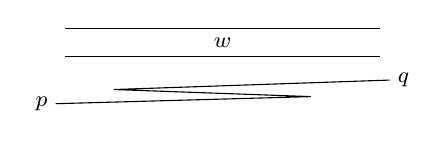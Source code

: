 \begin{tikzpicture}[tapeseg/.style={minimum height=1.2em,minimum width=1.5em,outer sep=0pt,node distance=0pt}]
	\footnotesize
	\node[tapeseg] (w) {$w$};
	\draw	([xshift=-2cm]w.north) -- ([xshift=+2cm]w.north)
		([xshift=-2cm]w.south) -- ([xshift=+2cm]w.south);
	\node at ([yshift=-0.3cm, xshift=+2.3cm]w.south)	(q) {$q$};
	\node at ([yshift=-6mm, xshift=-2.3cm]w.south)		(p) {$p$};
	\draw	(q.west) -- ++(-3.5cm,-.12cm)
		-- ++(+2.5cm,-.09cm) -- (p.east);
\end{tikzpicture}
